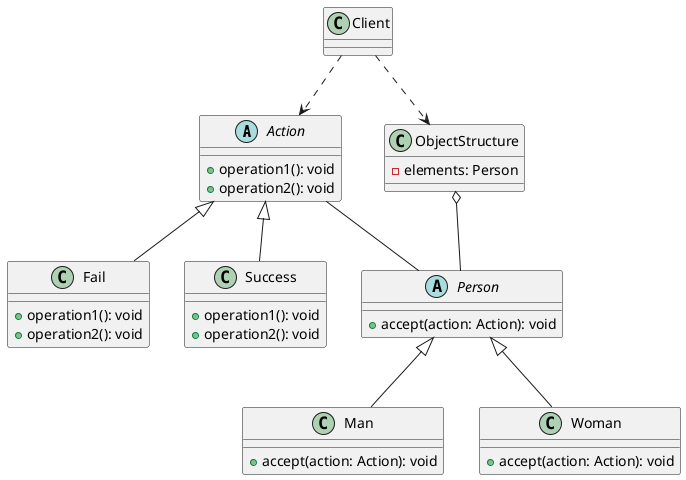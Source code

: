 @startuml

abstract class Action {
+operation1(): void
+operation2(): void
}

class Fail {
+operation1(): void
+operation2(): void
}

class Success {
+operation1(): void
+operation2(): void
}

abstract class Person {
+accept(action: Action): void
}

class Man {
+accept(action: Action): void
}

class Woman {
+accept(action: Action): void
}

Class Client
Class ObjectStructure {
-elements: Person
}

Action <|-- Fail
Action <|-- Success
Person <|-- Man
Person <|-- Woman
ObjectStructure o-- Person
Client ..> ObjectStructure
Client ..> Action
Action -- Person

@enduml